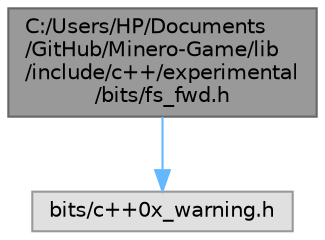 digraph "C:/Users/HP/Documents/GitHub/Minero-Game/lib/include/c++/experimental/bits/fs_fwd.h"
{
 // LATEX_PDF_SIZE
  bgcolor="transparent";
  edge [fontname=Helvetica,fontsize=10,labelfontname=Helvetica,labelfontsize=10];
  node [fontname=Helvetica,fontsize=10,shape=box,height=0.2,width=0.4];
  Node1 [id="Node000001",label="C:/Users/HP/Documents\l/GitHub/Minero-Game/lib\l/include/c++/experimental\l/bits/fs_fwd.h",height=0.2,width=0.4,color="gray40", fillcolor="grey60", style="filled", fontcolor="black",tooltip=" "];
  Node1 -> Node2 [id="edge2_Node000001_Node000002",color="steelblue1",style="solid",tooltip=" "];
  Node2 [id="Node000002",label="bits/c++0x_warning.h",height=0.2,width=0.4,color="grey60", fillcolor="#E0E0E0", style="filled",tooltip=" "];
}
